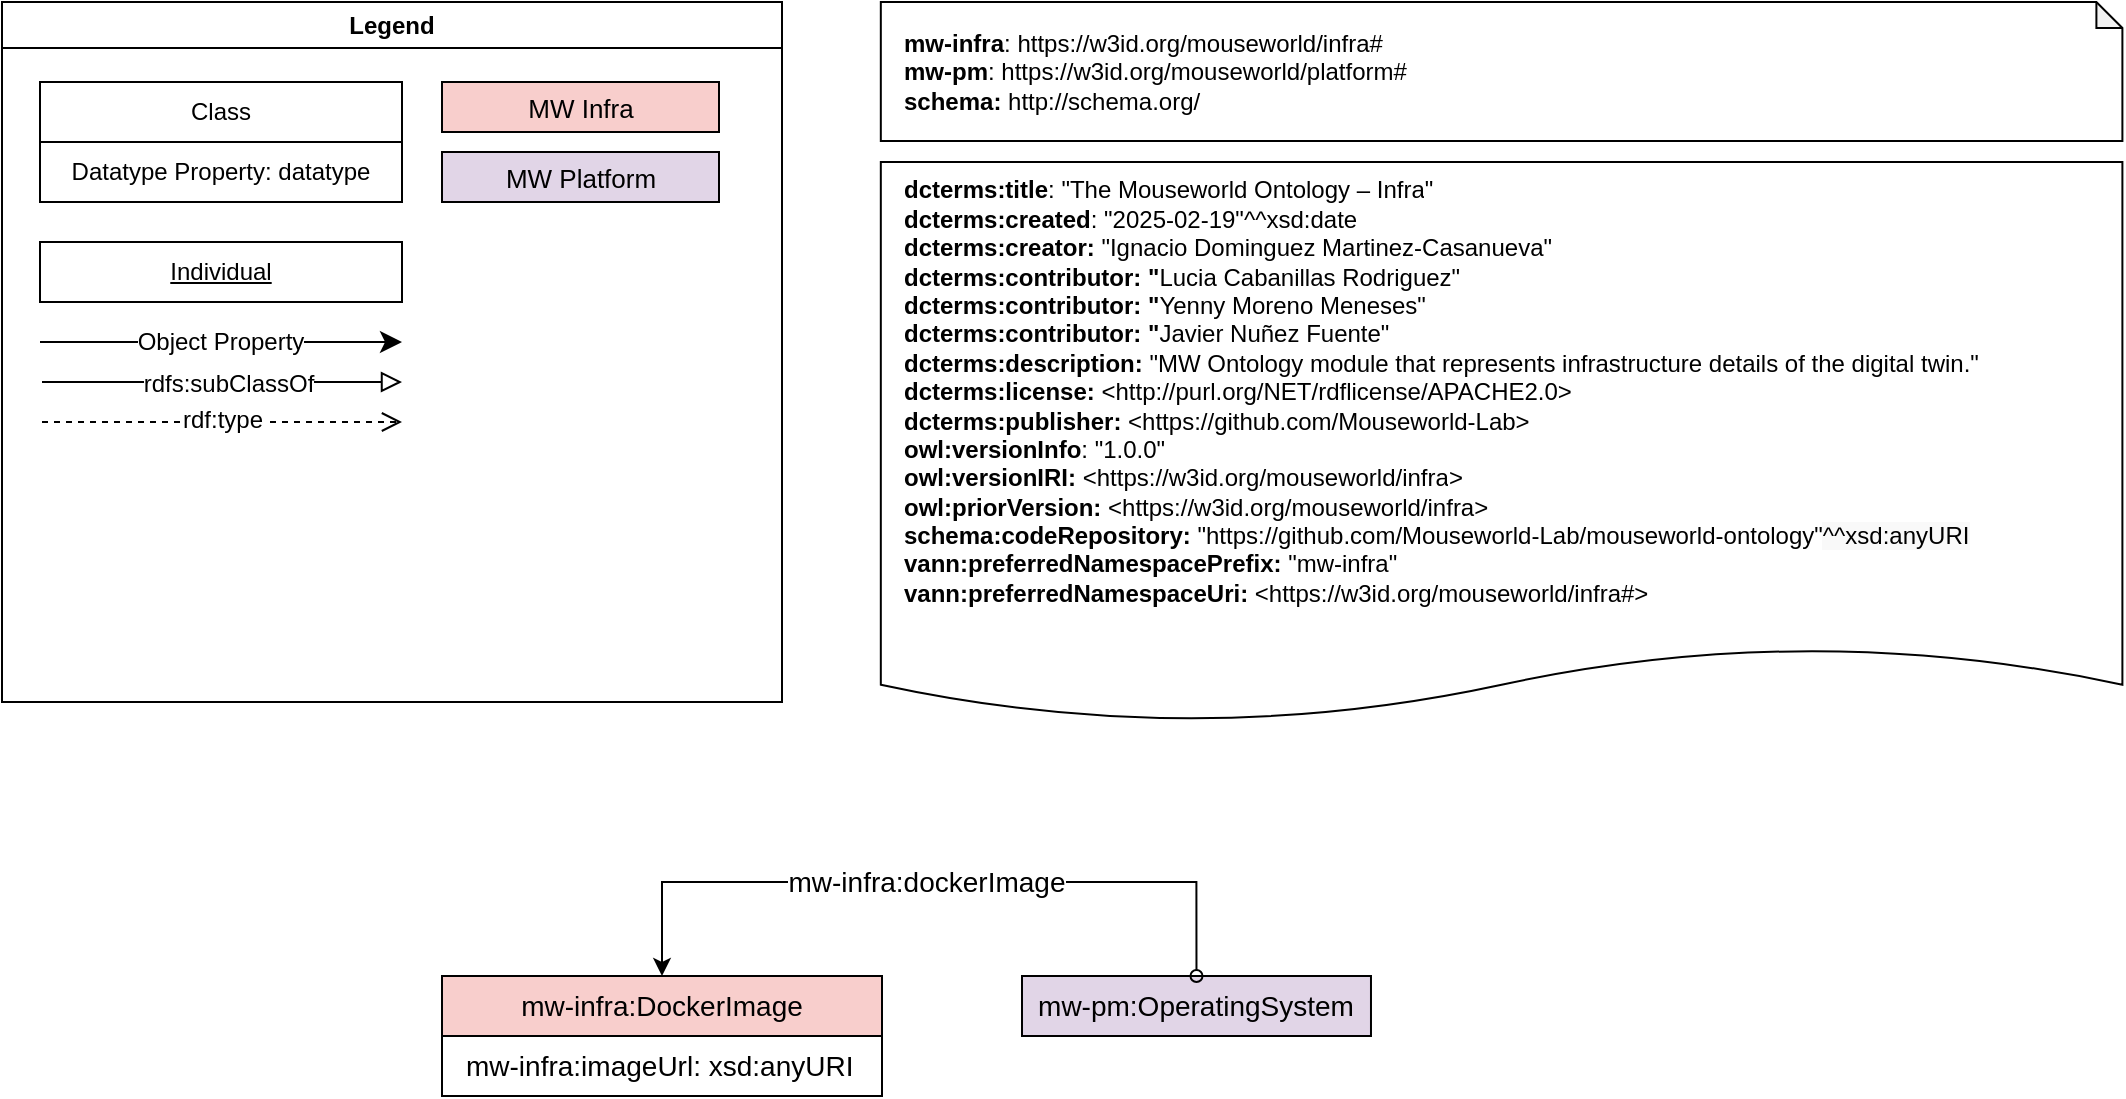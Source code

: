 <mxfile version="27.0.9">
  <diagram name="infra" id="V1U5ahBtT8CTUrfcqf0h">
    <mxGraphModel dx="1183" dy="781" grid="1" gridSize="10" guides="1" tooltips="1" connect="1" arrows="1" fold="1" page="1" pageScale="1" pageWidth="850" pageHeight="1100" math="0" shadow="0">
      <root>
        <mxCell id="5h32e7U5oIckj3QQvWM9-0" />
        <mxCell id="5h32e7U5oIckj3QQvWM9-1" parent="5h32e7U5oIckj3QQvWM9-0" />
        <mxCell id="5h32e7U5oIckj3QQvWM9-33" value="mw-infra:imageUrl: xsd:anyURI" style="rounded=0;whiteSpace=wrap;html=1;snapToPoint=1;points=[[0.1,0],[0.2,0],[0.3,0],[0.4,0],[0.5,0],[0.6,0],[0.7,0],[0.8,0],[0.9,0],[0,0.1],[0,0.3],[0,0.5],[0,0.7],[0,0.9],[0.1,1],[0.2,1],[0.3,1],[0.4,1],[0.5,1],[0.6,1],[0.7,1],[0.8,1],[0.9,1],[1,0.1],[1,0.3],[1,0.5],[1,0.7],[1,0.9]];align=left;spacingLeft=10;fontSize=14;" parent="5h32e7U5oIckj3QQvWM9-1" vertex="1">
          <mxGeometry x="260" y="607" width="220" height="30" as="geometry" />
        </mxCell>
        <mxCell id="5h32e7U5oIckj3QQvWM9-38" value="mw-infra:DockerImage" style="rounded=0;whiteSpace=wrap;html=1;snapToPoint=1;points=[[0.1,0],[0.2,0],[0.3,0],[0.4,0],[0.5,0],[0.6,0],[0.7,0],[0.8,0],[0.9,0],[0,0.1],[0,0.3],[0,0.5],[0,0.7],[0,0.9],[0.1,1],[0.2,1],[0.3,1],[0.4,1],[0.5,1],[0.6,1],[0.7,1],[0.8,1],[0.9,1],[1,0.1],[1,0.3],[1,0.5],[1,0.7],[1,0.9]];fillColor=#f8cecc;strokeColor=#000000;fontSize=14;align=center;verticalAlign=middle;fontFamily=Helvetica;" parent="5h32e7U5oIckj3QQvWM9-1" vertex="1">
          <mxGeometry x="260" y="577" width="220" height="30" as="geometry" />
        </mxCell>
        <mxCell id="5h32e7U5oIckj3QQvWM9-39" value="mw-pm:OperatingSystem" style="rounded=0;whiteSpace=wrap;html=1;snapToPoint=1;points=[[0.1,0],[0.2,0],[0.3,0],[0.4,0],[0.5,0],[0.6,0],[0.7,0],[0.8,0],[0.9,0],[0,0.1],[0,0.3],[0,0.5],[0,0.7],[0,0.9],[0.1,1],[0.2,1],[0.3,1],[0.4,1],[0.5,1],[0.6,1],[0.7,1],[0.8,1],[0.9,1],[1,0.1],[1,0.3],[1,0.5],[1,0.7],[1,0.9]];fillColor=#e1d5e7;strokeColor=#000000;fontSize=14;align=center;verticalAlign=middle;fontFamily=Helvetica;" parent="5h32e7U5oIckj3QQvWM9-1" vertex="1">
          <mxGeometry x="550.0" y="577" width="174.49" height="30" as="geometry" />
        </mxCell>
        <mxCell id="5h32e7U5oIckj3QQvWM9-50" value="mw:destinationNetwork" style="rounded=0;orthogonalLoop=1;jettySize=auto;html=1;exitX=0.8;exitY=1;exitDx=0;exitDy=0;entryX=0.5;entryY=1;entryDx=0;entryDy=0;strokeColor=default;align=center;verticalAlign=middle;fontFamily=Helvetica;fontSize=14;fontColor=default;labelBackgroundColor=default;endArrow=classic;edgeStyle=orthogonalEdgeStyle;" parent="5h32e7U5oIckj3QQvWM9-1" target="5h32e7U5oIckj3QQvWM9-76" edge="1">
          <mxGeometry x="-0.001" relative="1" as="geometry">
            <mxPoint as="offset" />
            <mxPoint x="880.38" y="405" as="targetPoint" />
            <mxPoint x="678.158" y="380" as="sourcePoint" />
          </mxGeometry>
        </mxCell>
        <mxCell id="XKsrdgscYancDlyGXlgI-30" value="mw-infra:dockerImage" style="edgeStyle=orthogonalEdgeStyle;rounded=0;orthogonalLoop=1;jettySize=auto;html=1;entryX=0.5;entryY=0;entryDx=0;entryDy=0;fontSize=14;exitX=0.5;exitY=0;exitDx=0;exitDy=0;startArrow=oval;startFill=0;" parent="5h32e7U5oIckj3QQvWM9-1" source="5h32e7U5oIckj3QQvWM9-39" target="5h32e7U5oIckj3QQvWM9-38" edge="1">
          <mxGeometry x="0.01" relative="1" as="geometry">
            <mxPoint as="offset" />
            <mxPoint x="369.71" y="799.5" as="sourcePoint" />
            <mxPoint x="209.71" y="677" as="targetPoint" />
            <Array as="points">
              <mxPoint x="637" y="530" />
              <mxPoint x="370" y="530" />
            </Array>
          </mxGeometry>
        </mxCell>
        <mxCell id="IMQoerFuDbzPPDEWB1jq-0" value="&lt;div style=&quot;border-color: var(--border-color);&quot;&gt;&lt;div style=&quot;border-color: var(--border-color);&quot;&gt;&lt;b&gt;mw-infra&lt;/b&gt;:&amp;nbsp;&lt;span style=&quot;white-space: pre;&quot;&gt;https://w3id.org/mouseworld/infra#&lt;/span&gt;&lt;/div&gt;&lt;div style=&quot;border-color: var(--border-color);&quot;&gt;&lt;/div&gt;&lt;/div&gt;&lt;div style=&quot;border-color: var(--border-color);&quot;&gt;&lt;b style=&quot;background-color: transparent; color: light-dark(rgb(0, 0, 0), rgb(255, 255, 255));&quot;&gt;mw-pm&lt;/b&gt;&lt;span style=&quot;background-color: transparent; color: light-dark(rgb(0, 0, 0), rgb(255, 255, 255));&quot;&gt;:&amp;nbsp;&lt;/span&gt;&lt;span style=&quot;background-color: transparent; color: light-dark(rgb(0, 0, 0), rgb(255, 255, 255)); white-space: pre;&quot;&gt;https://w3id.org/mouseworld/platform#&lt;/span&gt;&lt;b style=&quot;border-color: var(--border-color);&quot;&gt;&lt;/b&gt;&lt;/div&gt;&lt;div style=&quot;border-color: var(--border-color);&quot;&gt;&lt;span style=&quot;background-color: initial; color: light-dark(rgb(0, 0, 0), rgb(255, 255, 255)); white-space: pre;&quot;&gt;&lt;b&gt;schema: &lt;/b&gt;&lt;/span&gt;&lt;span style=&quot;background-color: transparent; color: light-dark(rgb(0, 0, 0), rgb(255, 255, 255)); white-space: pre;&quot;&gt;http://schema.org/&lt;/span&gt;&lt;/div&gt;&lt;b style=&quot;border-color: var(--border-color);&quot;&gt;&lt;div style=&quot;&quot;&gt;&lt;/div&gt;&lt;/b&gt;" style="shape=note;whiteSpace=wrap;html=1;backgroundOutline=1;darkOpacity=0.05;size=13;align=left;spacingLeft=10;fontFamily=Helvetica;" vertex="1" parent="5h32e7U5oIckj3QQvWM9-1">
          <mxGeometry x="479.41" y="90" width="620.79" height="69.45" as="geometry" />
        </mxCell>
        <mxCell id="IMQoerFuDbzPPDEWB1jq-1" value="&lt;div&gt;&lt;b&gt;dcterms:title&lt;/b&gt;: &lt;span style=&quot;background-color: light-dark(rgb(255, 255, 255), rgb(18, 18, 18)); color: light-dark(rgb(0, 0, 0), rgb(237, 237, 237));&quot;&gt;&quot;The Mouseworld Ontology – Infra&lt;/span&gt;&lt;span style=&quot;background-color: light-dark(rgb(255, 255, 255), rgb(18, 18, 18)); color: light-dark(rgb(0, 0, 0), rgb(237, 237, 237));&quot;&gt;&quot;&lt;/span&gt;&lt;/div&gt;&lt;div&gt;&lt;b&gt;dcterms:created&lt;/b&gt;: &quot;2025-02-19&quot;^^xsd:date&lt;/div&gt;&lt;div&gt;&lt;b style=&quot;background-color: light-dark(rgb(255, 255, 255), rgb(18, 18, 18)); color: light-dark(rgb(0, 0, 0), rgb(237, 237, 237));&quot;&gt;dcterms:creator:&lt;/b&gt;&lt;span style=&quot;background-color: light-dark(rgb(255, 255, 255), rgb(18, 18, 18)); color: light-dark(rgb(0, 0, 0), rgb(237, 237, 237));&quot;&gt;&amp;nbsp;&quot;Ignacio Dominguez Martinez-Casanueva&quot;&lt;/span&gt;&lt;/div&gt;&lt;div&gt;&lt;div&gt;&lt;b&gt;dcterms:contributor: &quot;&lt;/b&gt;Lucia Cabanillas Rodriguez&quot;&lt;/div&gt;&lt;div&gt;&lt;b&gt;dcterms:contributor: &quot;&lt;/b&gt;Yenny Moreno Meneses&quot;&lt;/div&gt;&lt;div&gt;&lt;b&gt;dcterms:contributor: &quot;&lt;/b&gt;Javier Nuñez Fuente&quot;&lt;/div&gt;&lt;/div&gt;&lt;div&gt;&lt;b style=&quot;background-color: light-dark(rgb(255, 255, 255), rgb(18, 18, 18)); color: light-dark(rgb(0, 0, 0), rgb(237, 237, 237));&quot;&gt;dcterms:description:&amp;nbsp;&lt;/b&gt;&lt;span style=&quot;background-color: light-dark(rgb(255, 255, 255), rgb(18, 18, 18)); color: light-dark(rgb(0, 0, 0), rgb(237, 237, 237));&quot;&gt;&quot;MW Ontology module that represents infrastructure details of the digital twin.&quot;&lt;/span&gt;&lt;/div&gt;&lt;div&gt;&lt;div&gt;&lt;b&gt;dcterms:license:&amp;nbsp;&lt;/b&gt;&lt;span style=&quot;background-color: light-dark(rgb(255, 255, 255), rgb(18, 18, 18));&quot;&gt;&amp;lt;http://purl.org/NET/rdflicense/APACHE2.0&amp;gt;&lt;/span&gt;&lt;/div&gt;&lt;div&gt;&lt;span style=&quot;background-color: light-dark(rgb(255, 255, 255), rgb(18, 18, 18));&quot;&gt;&lt;b&gt;dcterms:publisher: &lt;/b&gt;&amp;lt;&lt;/span&gt;&lt;span style=&quot;background-color: light-dark(rgb(255, 255, 255), rgb(18, 18, 18));&quot;&gt;https://github.com/Mouseworld-Lab&amp;gt;&lt;/span&gt;&lt;/div&gt;&lt;div&gt;&lt;b&gt;owl:versionInfo&lt;/b&gt;: &quot;1.0.0&quot;&lt;br&gt;&lt;/div&gt;&lt;div&gt;&lt;b&gt;owl:versionIRI:&amp;nbsp;&lt;/b&gt;&amp;lt;https://w3id.org/mouseworld/infra&lt;span style=&quot;background-color: light-dark(rgb(255, 255, 255), rgb(18, 18, 18));&quot;&gt;&amp;gt;&lt;/span&gt;&lt;/div&gt;&lt;div&gt;&lt;b style=&quot;caret-color: rgb(0, 0, 0);&quot;&gt;owl:priorVersion:&lt;/b&gt;&lt;span style=&quot;caret-color: rgb(0, 0, 0);&quot;&gt;&amp;nbsp;&amp;lt;https://w3id.org/mouseworld/infra&amp;gt;&lt;/span&gt;&lt;span style=&quot;background-color: light-dark(rgb(255, 255, 255), rgb(18, 18, 18));&quot;&gt;&lt;br&gt;&lt;/span&gt;&lt;/div&gt;&lt;div&gt;&lt;span style=&quot;caret-color: rgb(0, 0, 0);&quot;&gt;&lt;div style=&quot;&quot;&gt;&lt;b style=&quot;background-color: light-dark(rgb(255, 255, 255), rgb(18, 18, 18)); color: light-dark(rgb(0, 0, 0), rgb(237, 237, 237));&quot;&gt;schema:codeRepository: &lt;/b&gt;&lt;span style=&quot;background-color: light-dark(rgb(255, 255, 255), rgb(18, 18, 18)); color: light-dark(rgb(0, 0, 0), rgb(237, 237, 237));&quot;&gt;&quot;https://github.com/Mouseworld-Lab/mouseworld-ontology&quot;&lt;/span&gt;&lt;span style=&quot;color: light-dark(rgb(0, 0, 0), rgb(237, 237, 237)); background-color: rgb(249, 249, 249); text-align: justify;&quot;&gt;^^xsd:anyURI&lt;/span&gt;&lt;/div&gt;&lt;/span&gt;&lt;/div&gt;&lt;div&gt;&lt;div style=&quot;caret-color: rgb(0, 0, 0);&quot;&gt;&lt;b&gt;vann:preferredNamespacePrefix:&lt;/b&gt;&amp;nbsp;&quot;mw-infra&quot;&lt;/div&gt;&lt;div style=&quot;caret-color: rgb(0, 0, 0);&quot;&gt;&lt;b&gt;vann:preferredNamespaceUri:&lt;/b&gt;&amp;nbsp;&amp;lt;https://w3id.org/mouseworld/infra#&amp;gt;&lt;/div&gt;&lt;div style=&quot;caret-color: rgb(0, 0, 0);&quot;&gt;&lt;br&gt;&lt;/div&gt;&lt;/div&gt;&lt;/div&gt;" style="shape=document;whiteSpace=wrap;html=1;boundedLbl=1;labelBackgroundColor=#ffffff;strokeColor=#000000;fontSize=12;fontColor=#000000;size=0.133;align=left;spacingLeft=10;fontFamily=Helvetica;" vertex="1" parent="5h32e7U5oIckj3QQvWM9-1">
          <mxGeometry x="479.41" y="170" width="620.79" height="280" as="geometry" />
        </mxCell>
        <mxCell id="IMQoerFuDbzPPDEWB1jq-2" value="Legend" style="swimlane;whiteSpace=wrap;html=1;" vertex="1" parent="5h32e7U5oIckj3QQvWM9-1">
          <mxGeometry x="40" y="90" width="390" height="350" as="geometry">
            <mxRectangle x="330" y="370" width="80" height="30" as="alternateBounds" />
          </mxGeometry>
        </mxCell>
        <mxCell id="IMQoerFuDbzPPDEWB1jq-3" value="Datatype Property: datatype" style="rounded=0;whiteSpace=wrap;html=1;snapToPoint=1;points=[[0.1,0],[0.2,0],[0.3,0],[0.4,0],[0.5,0],[0.6,0],[0.7,0],[0.8,0],[0.9,0],[0,0.1],[0,0.3],[0,0.5],[0,0.7],[0,0.9],[0.1,1],[0.2,1],[0.3,1],[0.4,1],[0.5,1],[0.6,1],[0.7,1],[0.8,1],[0.9,1],[1,0.1],[1,0.3],[1,0.5],[1,0.7],[1,0.9]];" vertex="1" parent="IMQoerFuDbzPPDEWB1jq-2">
          <mxGeometry x="19" y="70" width="181" height="30" as="geometry" />
        </mxCell>
        <mxCell id="IMQoerFuDbzPPDEWB1jq-4" value="Class" style="rounded=0;whiteSpace=wrap;html=1;snapToPoint=1;points=[[0.1,0],[0.2,0],[0.3,0],[0.4,0],[0.5,0],[0.6,0],[0.7,0],[0.8,0],[0.9,0],[0,0.1],[0,0.3],[0,0.5],[0,0.7],[0,0.9],[0.1,1],[0.2,1],[0.3,1],[0.4,1],[0.5,1],[0.6,1],[0.7,1],[0.8,1],[0.9,1],[1,0.1],[1,0.3],[1,0.5],[1,0.7],[1,0.9]];" vertex="1" parent="IMQoerFuDbzPPDEWB1jq-2">
          <mxGeometry x="19" y="40" width="181" height="30" as="geometry" />
        </mxCell>
        <mxCell id="IMQoerFuDbzPPDEWB1jq-5" value="&lt;u&gt;Individual&lt;/u&gt;" style="rounded=0;whiteSpace=wrap;html=1;snapToPoint=1;points=[[0.1,0],[0.2,0],[0.3,0],[0.4,0],[0.5,0],[0.6,0],[0.7,0],[0.8,0],[0.9,0],[0,0.1],[0,0.3],[0,0.5],[0,0.7],[0,0.9],[0.1,1],[0.2,1],[0.3,1],[0.4,1],[0.5,1],[0.6,1],[0.7,1],[0.8,1],[0.9,1],[1,0.1],[1,0.3],[1,0.5],[1,0.7],[1,0.9]];" vertex="1" parent="IMQoerFuDbzPPDEWB1jq-2">
          <mxGeometry x="19" y="120" width="181" height="30" as="geometry" />
        </mxCell>
        <mxCell id="IMQoerFuDbzPPDEWB1jq-6" value="" style="endArrow=classic;html=1;exitX=1;exitY=0.5;exitDx=0;exitDy=0;endSize=8;arcSize=0;rounded=0;" edge="1" parent="IMQoerFuDbzPPDEWB1jq-2">
          <mxGeometry width="50" height="50" relative="1" as="geometry">
            <mxPoint x="19" y="170" as="sourcePoint" />
            <mxPoint x="200" y="170" as="targetPoint" />
          </mxGeometry>
        </mxCell>
        <mxCell id="IMQoerFuDbzPPDEWB1jq-7" value="Object Property" style="text;html=1;align=center;verticalAlign=middle;resizable=0;points=[];labelBackgroundColor=#ffffff;" vertex="1" connectable="0" parent="IMQoerFuDbzPPDEWB1jq-6">
          <mxGeometry x="-0.127" relative="1" as="geometry">
            <mxPoint x="11" as="offset" />
          </mxGeometry>
        </mxCell>
        <mxCell id="IMQoerFuDbzPPDEWB1jq-8" value="" style="endArrow=block;html=1;fontColor=#000099;endFill=0;endSize=8;arcSize=0;rounded=0;" edge="1" parent="IMQoerFuDbzPPDEWB1jq-2">
          <mxGeometry width="50" height="50" relative="1" as="geometry">
            <mxPoint x="20" y="190" as="sourcePoint" />
            <mxPoint x="200" y="190" as="targetPoint" />
          </mxGeometry>
        </mxCell>
        <mxCell id="IMQoerFuDbzPPDEWB1jq-9" value="&lt;font style=&quot;font-size: 12px;&quot;&gt;rdfs:subClassOf&lt;/font&gt;" style="edgeLabel;html=1;align=center;verticalAlign=middle;resizable=0;points=[];" vertex="1" connectable="0" parent="IMQoerFuDbzPPDEWB1jq-8">
          <mxGeometry x="-0.12" y="-1" relative="1" as="geometry">
            <mxPoint x="14" as="offset" />
          </mxGeometry>
        </mxCell>
        <mxCell id="IMQoerFuDbzPPDEWB1jq-10" value="" style="endArrow=open;html=1;fontColor=#000099;endFill=0;dashed=1;endSize=8;rounded=0;" edge="1" parent="IMQoerFuDbzPPDEWB1jq-2">
          <mxGeometry width="50" height="50" relative="1" as="geometry">
            <mxPoint x="20" y="210" as="sourcePoint" />
            <mxPoint x="200" y="210" as="targetPoint" />
          </mxGeometry>
        </mxCell>
        <mxCell id="IMQoerFuDbzPPDEWB1jq-11" value="&lt;font style=&quot;font-size: 12px;&quot;&gt;rdf:type&lt;/font&gt;" style="edgeLabel;html=1;align=center;verticalAlign=middle;resizable=0;points=[];" vertex="1" connectable="0" parent="IMQoerFuDbzPPDEWB1jq-10">
          <mxGeometry x="-0.089" y="1" relative="1" as="geometry">
            <mxPoint x="8" as="offset" />
          </mxGeometry>
        </mxCell>
        <mxCell id="IMQoerFuDbzPPDEWB1jq-12" value="MW Infra" style="rounded=0;whiteSpace=wrap;html=1;fillColor=#F8CECC;strokeColor=#000000;fontFamily=Helvetica;fontSize=13;" vertex="1" parent="IMQoerFuDbzPPDEWB1jq-2">
          <mxGeometry x="220" y="40.0" width="138.5" height="25" as="geometry" />
        </mxCell>
        <mxCell id="IMQoerFuDbzPPDEWB1jq-14" value="MW Platform" style="rounded=0;whiteSpace=wrap;html=1;fillColor=#E1D5E7;strokeColor=#000000;fontFamily=Helvetica;fontSize=13;" vertex="1" parent="IMQoerFuDbzPPDEWB1jq-2">
          <mxGeometry x="220.0" y="75" width="138.5" height="25" as="geometry" />
        </mxCell>
      </root>
    </mxGraphModel>
  </diagram>
</mxfile>
